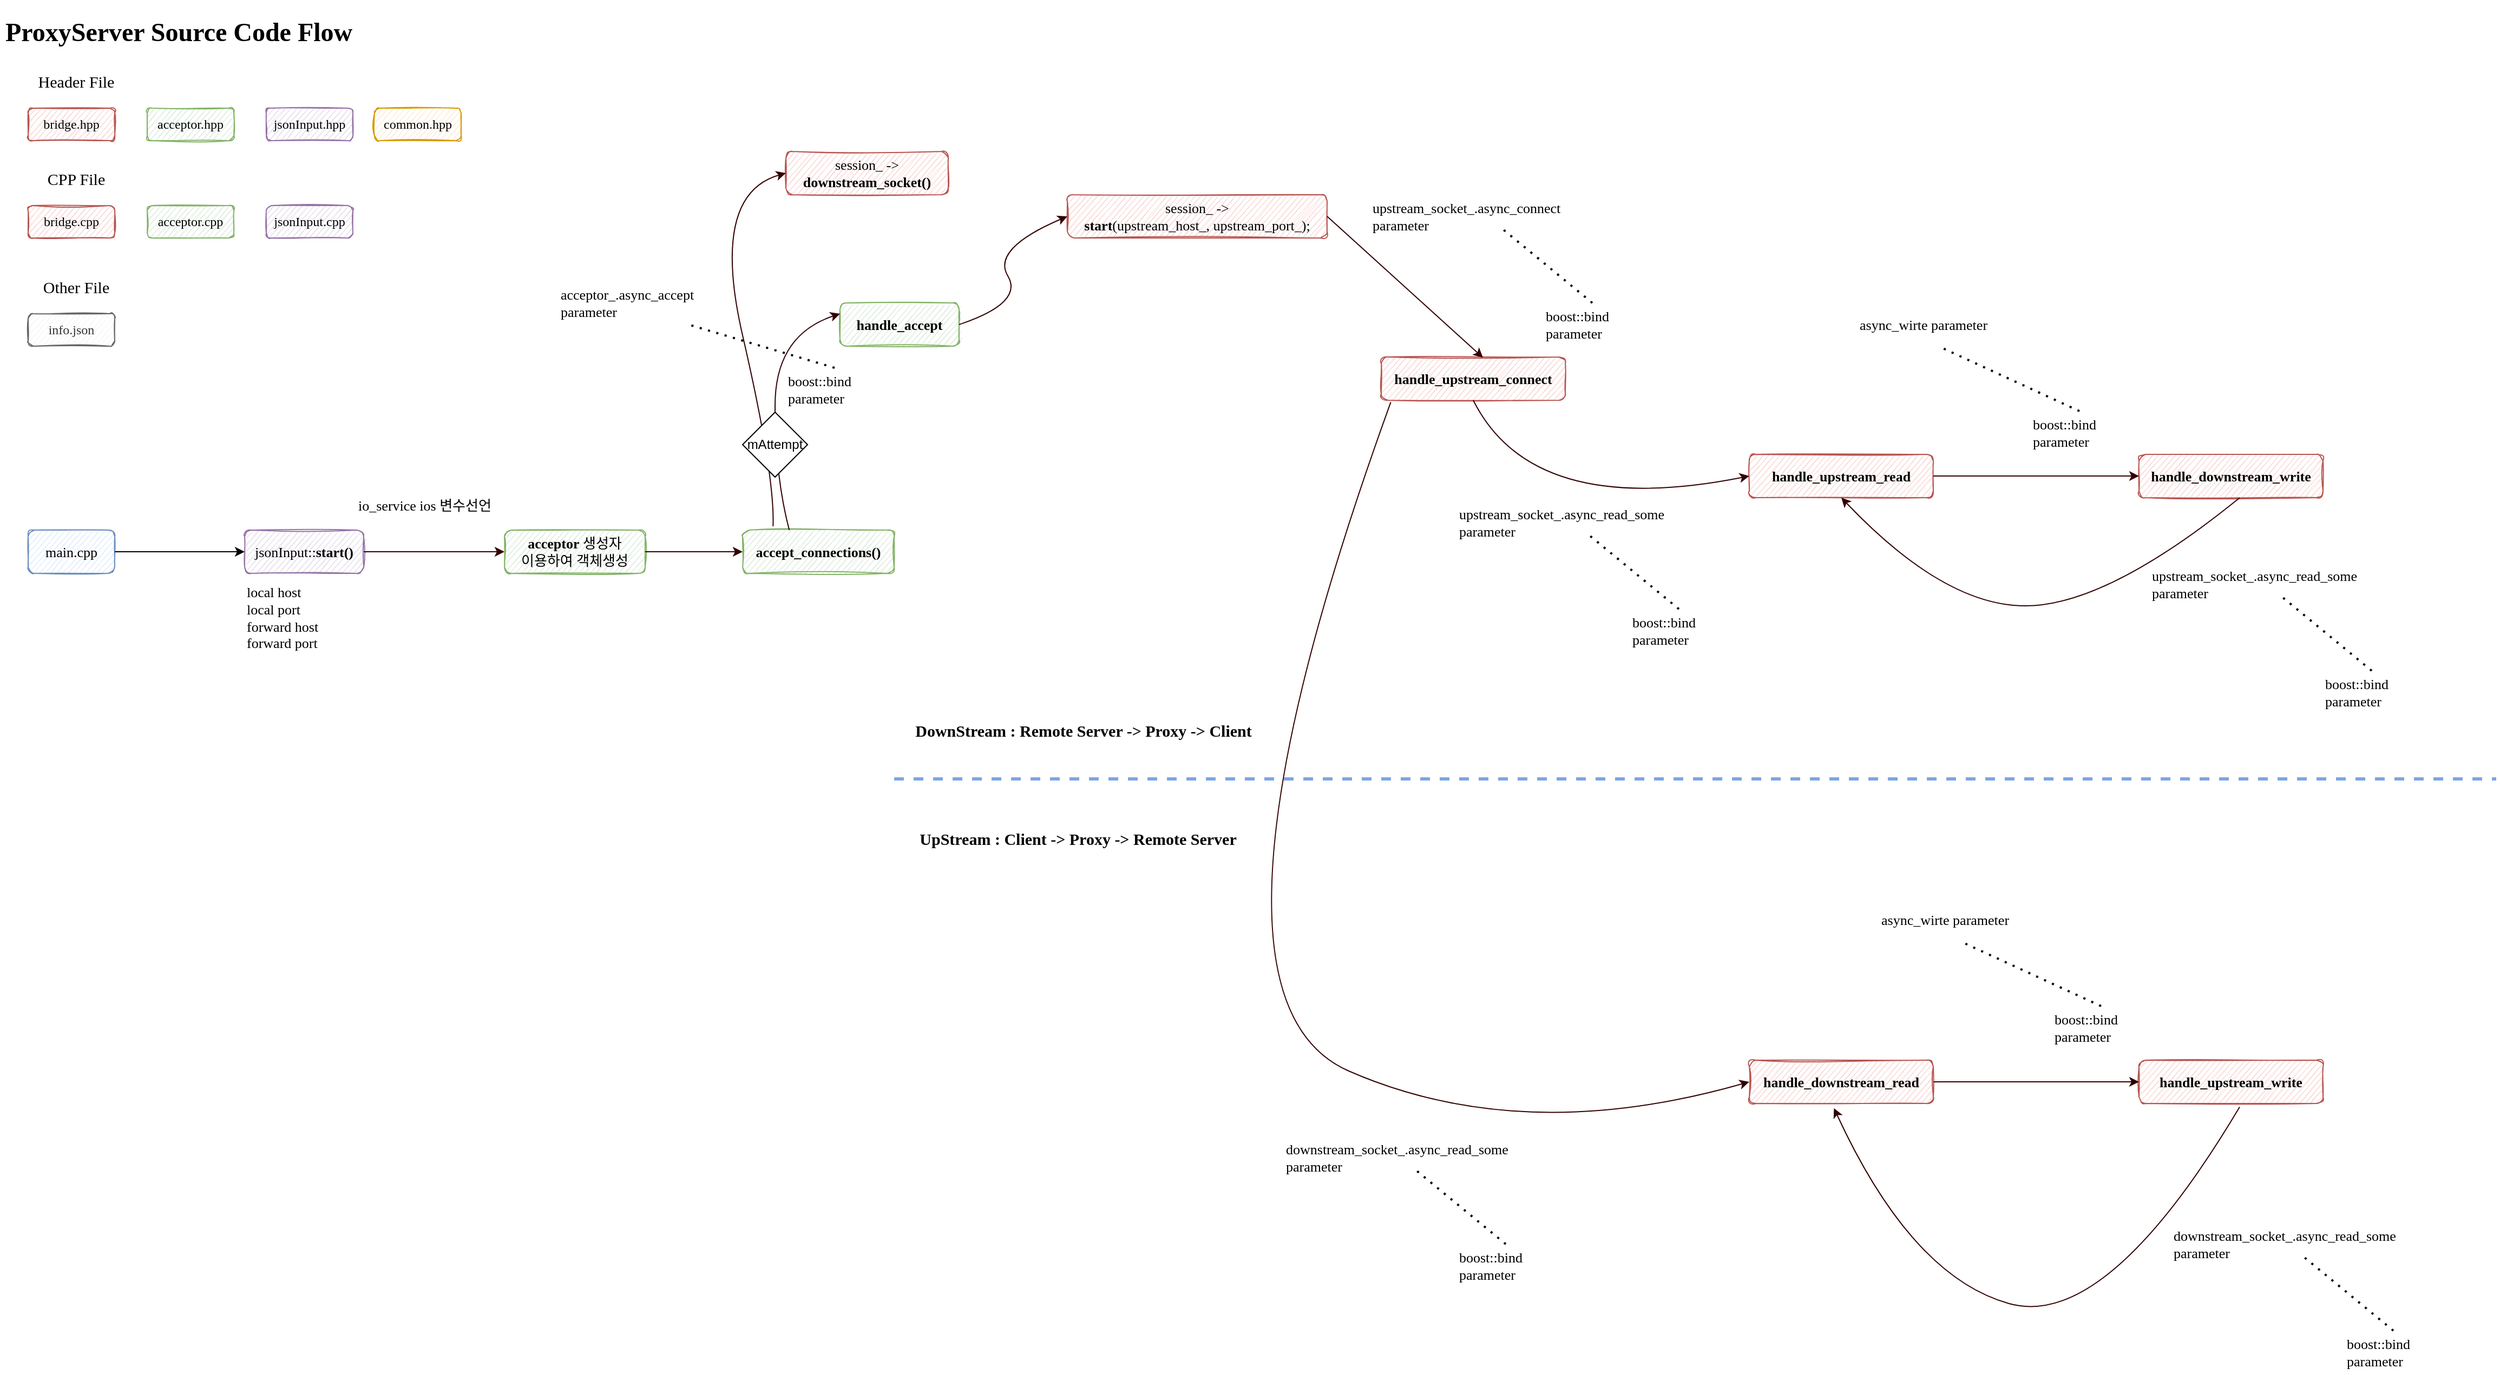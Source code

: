 <mxfile version="15.9.6" type="github">
  <diagram id="whLxphDbOcCeGoWNnIWj" name="페이지-1">
    <mxGraphModel dx="1662" dy="705" grid="1" gridSize="10" guides="1" tooltips="1" connect="1" arrows="1" fold="1" page="1" pageScale="1" pageWidth="2336" pageHeight="1654" math="0" shadow="0">
      <root>
        <mxCell id="0" />
        <mxCell id="1" parent="0" />
        <mxCell id="h061LGX5uVM3FiNdkVwj-1" value="main.cpp" style="rounded=1;whiteSpace=wrap;html=1;sketch=1;fillColor=#dae8fc;strokeColor=#6c8ebf;fontSize=13;fontFamily=Times New Roman;" parent="1" vertex="1">
          <mxGeometry x="40" y="490" width="80" height="40" as="geometry" />
        </mxCell>
        <mxCell id="h061LGX5uVM3FiNdkVwj-3" value="&lt;h1&gt;ProxyServer Source Code Flow&lt;/h1&gt;" style="text;html=1;strokeColor=none;fillColor=none;spacing=5;spacingTop=-20;whiteSpace=wrap;overflow=hidden;rounded=0;sketch=1;fontFamily=Times New Roman;" parent="1" vertex="1">
          <mxGeometry x="14" y="10" width="400" height="40" as="geometry" />
        </mxCell>
        <mxCell id="h061LGX5uVM3FiNdkVwj-4" value="&lt;font style=&quot;font-size: 15px&quot;&gt;Header File&lt;/font&gt;" style="text;html=1;strokeColor=none;fillColor=none;align=center;verticalAlign=middle;whiteSpace=wrap;rounded=0;sketch=1;fontFamily=Times New Roman;" parent="1" vertex="1">
          <mxGeometry x="40" y="60" width="89" height="30" as="geometry" />
        </mxCell>
        <mxCell id="h061LGX5uVM3FiNdkVwj-5" value="bridge.hpp" style="rounded=1;whiteSpace=wrap;html=1;sketch=1;fillColor=#f8cecc;strokeColor=#b85450;fontFamily=Times New Roman;" parent="1" vertex="1">
          <mxGeometry x="40" y="100" width="80" height="30" as="geometry" />
        </mxCell>
        <mxCell id="h061LGX5uVM3FiNdkVwj-8" value="acceptor.hpp" style="rounded=1;whiteSpace=wrap;html=1;sketch=1;fillColor=#d5e8d4;strokeColor=#82b366;fontFamily=Times New Roman;" parent="1" vertex="1">
          <mxGeometry x="150" y="100" width="80" height="30" as="geometry" />
        </mxCell>
        <mxCell id="h061LGX5uVM3FiNdkVwj-9" value="jsonInput.hpp" style="rounded=1;whiteSpace=wrap;html=1;sketch=1;fillColor=#e1d5e7;strokeColor=#9673a6;fontFamily=Times New Roman;" parent="1" vertex="1">
          <mxGeometry x="260" y="100" width="80" height="30" as="geometry" />
        </mxCell>
        <mxCell id="h061LGX5uVM3FiNdkVwj-10" value="common.hpp" style="rounded=1;whiteSpace=wrap;html=1;sketch=1;fillColor=#ffe6cc;strokeColor=#d79b00;fontFamily=Times New Roman;" parent="1" vertex="1">
          <mxGeometry x="360" y="100" width="80" height="30" as="geometry" />
        </mxCell>
        <mxCell id="h061LGX5uVM3FiNdkVwj-11" value="&lt;font style=&quot;font-size: 15px&quot;&gt;CPP File&lt;/font&gt;" style="text;html=1;strokeColor=none;fillColor=none;align=center;verticalAlign=middle;whiteSpace=wrap;rounded=0;sketch=1;fontFamily=Times New Roman;" parent="1" vertex="1">
          <mxGeometry x="40" y="150" width="89" height="30" as="geometry" />
        </mxCell>
        <mxCell id="h061LGX5uVM3FiNdkVwj-12" value="bridge.cpp" style="rounded=1;whiteSpace=wrap;html=1;sketch=1;fillColor=#f8cecc;strokeColor=#b85450;fontFamily=Times New Roman;" parent="1" vertex="1">
          <mxGeometry x="40" y="190" width="80" height="30" as="geometry" />
        </mxCell>
        <mxCell id="h061LGX5uVM3FiNdkVwj-13" value="acceptor.cpp" style="rounded=1;whiteSpace=wrap;html=1;sketch=1;fillColor=#d5e8d4;strokeColor=#82b366;fontFamily=Times New Roman;" parent="1" vertex="1">
          <mxGeometry x="150" y="190" width="80" height="30" as="geometry" />
        </mxCell>
        <mxCell id="h061LGX5uVM3FiNdkVwj-14" value="jsonInput.cpp" style="rounded=1;whiteSpace=wrap;html=1;sketch=1;fillColor=#e1d5e7;strokeColor=#9673a6;fontFamily=Times New Roman;" parent="1" vertex="1">
          <mxGeometry x="260" y="190" width="80" height="30" as="geometry" />
        </mxCell>
        <mxCell id="h061LGX5uVM3FiNdkVwj-17" value="jsonInput::&lt;b&gt;start()&lt;/b&gt;" style="rounded=1;whiteSpace=wrap;html=1;sketch=1;fontSize=13;fillColor=#e1d5e7;strokeColor=#9673a6;fontFamily=Times New Roman;" parent="1" vertex="1">
          <mxGeometry x="240" y="490" width="110" height="40" as="geometry" />
        </mxCell>
        <mxCell id="h061LGX5uVM3FiNdkVwj-20" value="local host&lt;br&gt;local port&lt;br&gt;forward host&lt;br&gt;forward port" style="text;html=1;strokeColor=none;fillColor=none;align=left;verticalAlign=middle;whiteSpace=wrap;rounded=0;sketch=1;fontSize=13;fontFamily=Times New Roman;" parent="1" vertex="1">
          <mxGeometry x="240" y="535" width="120" height="72" as="geometry" />
        </mxCell>
        <mxCell id="h061LGX5uVM3FiNdkVwj-21" value="" style="endArrow=classic;html=1;rounded=0;fontSize=12;entryX=0;entryY=0.5;entryDx=0;entryDy=0;fontFamily=Times New Roman;" parent="1" target="h061LGX5uVM3FiNdkVwj-17" edge="1">
          <mxGeometry width="50" height="50" relative="1" as="geometry">
            <mxPoint x="120" y="510" as="sourcePoint" />
            <mxPoint x="170" y="460" as="targetPoint" />
          </mxGeometry>
        </mxCell>
        <mxCell id="h061LGX5uVM3FiNdkVwj-22" value="&lt;b&gt;acceptor&lt;/b&gt; 생성자&lt;br style=&quot;font-size: 13px&quot;&gt;이용하여 객체생성" style="rounded=1;whiteSpace=wrap;html=1;sketch=1;fontSize=13;fillColor=#d5e8d4;strokeColor=#82b366;fontFamily=Times New Roman;" parent="1" vertex="1">
          <mxGeometry x="480" y="490" width="130" height="40" as="geometry" />
        </mxCell>
        <mxCell id="h061LGX5uVM3FiNdkVwj-27" value="" style="endArrow=classic;html=1;rounded=0;fontSize=13;strokeColor=#330000;exitX=1;exitY=0.5;exitDx=0;exitDy=0;entryX=0;entryY=0.5;entryDx=0;entryDy=0;fontFamily=Times New Roman;" parent="1" source="h061LGX5uVM3FiNdkVwj-17" target="h061LGX5uVM3FiNdkVwj-22" edge="1">
          <mxGeometry width="50" height="50" relative="1" as="geometry">
            <mxPoint x="630" y="530" as="sourcePoint" />
            <mxPoint x="680" y="480" as="targetPoint" />
          </mxGeometry>
        </mxCell>
        <mxCell id="h061LGX5uVM3FiNdkVwj-28" value="io_service ios 변수선언" style="text;html=1;strokeColor=none;fillColor=none;align=left;verticalAlign=middle;whiteSpace=wrap;rounded=0;sketch=1;fontSize=13;fontFamily=Times New Roman;" parent="1" vertex="1">
          <mxGeometry x="343" y="447" width="142" height="40" as="geometry" />
        </mxCell>
        <mxCell id="h061LGX5uVM3FiNdkVwj-29" value="accept_connections()" style="rounded=1;whiteSpace=wrap;html=1;sketch=1;fontSize=13;fillColor=#d5e8d4;strokeColor=#82b366;fontStyle=1;fontFamily=Times New Roman;" parent="1" vertex="1">
          <mxGeometry x="700" y="490" width="140" height="40" as="geometry" />
        </mxCell>
        <mxCell id="h061LGX5uVM3FiNdkVwj-30" value="" style="endArrow=classic;html=1;rounded=0;fontSize=13;strokeColor=#330000;exitX=1;exitY=0.5;exitDx=0;exitDy=0;entryX=0;entryY=0.5;entryDx=0;entryDy=0;fontFamily=Times New Roman;" parent="1" source="h061LGX5uVM3FiNdkVwj-22" target="h061LGX5uVM3FiNdkVwj-29" edge="1">
          <mxGeometry width="50" height="50" relative="1" as="geometry">
            <mxPoint x="680" y="440" as="sourcePoint" />
            <mxPoint x="730" y="390" as="targetPoint" />
          </mxGeometry>
        </mxCell>
        <mxCell id="h061LGX5uVM3FiNdkVwj-32" value="session_ -&amp;gt;&lt;br&gt;&lt;b&gt;downstream_socket()&lt;/b&gt;" style="rounded=1;whiteSpace=wrap;html=1;sketch=1;fontSize=13;fillColor=#f8cecc;strokeColor=#b85450;fontFamily=Times New Roman;" parent="1" vertex="1">
          <mxGeometry x="740" y="140" width="150" height="40" as="geometry" />
        </mxCell>
        <mxCell id="h061LGX5uVM3FiNdkVwj-33" value="" style="curved=1;endArrow=classic;html=1;rounded=0;fontSize=13;strokeColor=#330000;exitX=0.201;exitY=-0.089;exitDx=0;exitDy=0;exitPerimeter=0;entryX=0;entryY=0.5;entryDx=0;entryDy=0;fontFamily=Times New Roman;" parent="1" source="h061LGX5uVM3FiNdkVwj-29" target="h061LGX5uVM3FiNdkVwj-32" edge="1">
          <mxGeometry width="50" height="50" relative="1" as="geometry">
            <mxPoint x="680" y="440" as="sourcePoint" />
            <mxPoint x="730" y="390" as="targetPoint" />
            <Array as="points">
              <mxPoint x="730" y="440" />
              <mxPoint x="670" y="180" />
            </Array>
          </mxGeometry>
        </mxCell>
        <mxCell id="h061LGX5uVM3FiNdkVwj-34" value="acceptor_.async_accept&lt;br&gt;parameter" style="text;html=1;strokeColor=none;fillColor=none;align=left;verticalAlign=middle;whiteSpace=wrap;rounded=0;sketch=1;fontSize=13;fontFamily=Times New Roman;" parent="1" vertex="1">
          <mxGeometry x="530" y="260" width="160" height="40" as="geometry" />
        </mxCell>
        <mxCell id="h061LGX5uVM3FiNdkVwj-35" value="handle_accept" style="rounded=1;whiteSpace=wrap;html=1;sketch=1;fontSize=13;fillColor=#d5e8d4;strokeColor=#82b366;fontStyle=1;fontFamily=Times New Roman;" parent="1" vertex="1">
          <mxGeometry x="790" y="280" width="110" height="40" as="geometry" />
        </mxCell>
        <mxCell id="h061LGX5uVM3FiNdkVwj-36" value="" style="curved=1;endArrow=classic;html=1;rounded=0;fontSize=13;strokeColor=#330000;entryX=0;entryY=0.25;entryDx=0;entryDy=0;exitX=0.308;exitY=0;exitDx=0;exitDy=0;exitPerimeter=0;fontFamily=Times New Roman;" parent="1" source="h061LGX5uVM3FiNdkVwj-29" target="h061LGX5uVM3FiNdkVwj-35" edge="1">
          <mxGeometry width="50" height="50" relative="1" as="geometry">
            <mxPoint x="730" y="480" as="sourcePoint" />
            <mxPoint x="730" y="390" as="targetPoint" />
            <Array as="points">
              <mxPoint x="730" y="440" />
              <mxPoint x="730" y="310" />
            </Array>
          </mxGeometry>
        </mxCell>
        <mxCell id="h061LGX5uVM3FiNdkVwj-37" value="boost::bind&lt;br&gt;parameter" style="text;html=1;strokeColor=none;fillColor=none;align=left;verticalAlign=middle;whiteSpace=wrap;rounded=0;sketch=1;fontSize=13;fontFamily=Times New Roman;" parent="1" vertex="1">
          <mxGeometry x="740" y="340" width="90" height="40" as="geometry" />
        </mxCell>
        <mxCell id="h061LGX5uVM3FiNdkVwj-39" value="session_ -&amp;gt;&lt;br&gt;&lt;b&gt;start&lt;/b&gt;(upstream_host_, upstream_port_);" style="rounded=1;whiteSpace=wrap;html=1;sketch=1;fontSize=13;fillColor=#f8cecc;strokeColor=#b85450;fontFamily=Times New Roman;" parent="1" vertex="1">
          <mxGeometry x="1000" y="180" width="240" height="40" as="geometry" />
        </mxCell>
        <mxCell id="h061LGX5uVM3FiNdkVwj-40" value="" style="curved=1;endArrow=classic;html=1;rounded=0;fontSize=13;strokeColor=#330000;exitX=1;exitY=0.5;exitDx=0;exitDy=0;entryX=0;entryY=0.5;entryDx=0;entryDy=0;fontFamily=Times New Roman;" parent="1" source="h061LGX5uVM3FiNdkVwj-35" target="h061LGX5uVM3FiNdkVwj-39" edge="1">
          <mxGeometry width="50" height="50" relative="1" as="geometry">
            <mxPoint x="1050" y="530" as="sourcePoint" />
            <mxPoint x="1100" y="480" as="targetPoint" />
            <Array as="points">
              <mxPoint x="960" y="280" />
              <mxPoint x="930" y="230" />
            </Array>
          </mxGeometry>
        </mxCell>
        <mxCell id="h061LGX5uVM3FiNdkVwj-41" value="handle_upstream_connect" style="rounded=1;whiteSpace=wrap;html=1;sketch=1;fontSize=13;fillColor=#f8cecc;strokeColor=#b85450;fontStyle=1;fontFamily=Times New Roman;" parent="1" vertex="1">
          <mxGeometry x="1290" y="330" width="170" height="40" as="geometry" />
        </mxCell>
        <mxCell id="h061LGX5uVM3FiNdkVwj-45" value="" style="endArrow=classic;html=1;rounded=0;fontSize=13;strokeColor=#330000;exitX=1;exitY=0.5;exitDx=0;exitDy=0;entryX=0.553;entryY=0.016;entryDx=0;entryDy=0;entryPerimeter=0;fontFamily=Times New Roman;" parent="1" source="h061LGX5uVM3FiNdkVwj-39" target="h061LGX5uVM3FiNdkVwj-41" edge="1">
          <mxGeometry width="50" height="50" relative="1" as="geometry">
            <mxPoint x="1270" y="500" as="sourcePoint" />
            <mxPoint x="1320" y="450" as="targetPoint" />
          </mxGeometry>
        </mxCell>
        <mxCell id="h061LGX5uVM3FiNdkVwj-46" value="upstream_socket_.async_connect&lt;br&gt;parameter" style="text;html=1;strokeColor=none;fillColor=none;align=left;verticalAlign=middle;whiteSpace=wrap;rounded=0;sketch=1;fontSize=13;fontFamily=Times New Roman;" parent="1" vertex="1">
          <mxGeometry x="1280" y="180" width="210" height="40" as="geometry" />
        </mxCell>
        <mxCell id="h061LGX5uVM3FiNdkVwj-47" value="" style="endArrow=none;dashed=1;html=1;dashPattern=1 3;strokeWidth=2;rounded=0;fontSize=13;entryX=0.75;entryY=1;entryDx=0;entryDy=0;exitX=0.5;exitY=0;exitDx=0;exitDy=0;fontFamily=Times New Roman;" parent="1" source="h061LGX5uVM3FiNdkVwj-37" target="h061LGX5uVM3FiNdkVwj-34" edge="1">
          <mxGeometry width="50" height="50" relative="1" as="geometry">
            <mxPoint x="1270" y="500" as="sourcePoint" />
            <mxPoint x="1320" y="450" as="targetPoint" />
          </mxGeometry>
        </mxCell>
        <mxCell id="h061LGX5uVM3FiNdkVwj-48" value="boost::bind&lt;br&gt;parameter" style="text;html=1;strokeColor=none;fillColor=none;align=left;verticalAlign=middle;whiteSpace=wrap;rounded=0;sketch=1;fontSize=13;fontFamily=Times New Roman;" parent="1" vertex="1">
          <mxGeometry x="1440" y="280" width="90" height="40" as="geometry" />
        </mxCell>
        <mxCell id="h061LGX5uVM3FiNdkVwj-49" value="" style="endArrow=none;dashed=1;html=1;dashPattern=1 3;strokeWidth=2;rounded=0;fontSize=13;exitX=0.5;exitY=0;exitDx=0;exitDy=0;fontFamily=Times New Roman;" parent="1" source="h061LGX5uVM3FiNdkVwj-48" edge="1">
          <mxGeometry width="50" height="50" relative="1" as="geometry">
            <mxPoint x="1270" y="500" as="sourcePoint" />
            <mxPoint x="1400" y="210" as="targetPoint" />
          </mxGeometry>
        </mxCell>
        <mxCell id="h061LGX5uVM3FiNdkVwj-50" value="handle_upstream_read" style="rounded=1;whiteSpace=wrap;html=1;sketch=1;fontSize=13;fillColor=#f8cecc;strokeColor=#b85450;fontStyle=1;fontFamily=Times New Roman;" parent="1" vertex="1">
          <mxGeometry x="1630" y="420" width="170" height="40" as="geometry" />
        </mxCell>
        <mxCell id="h061LGX5uVM3FiNdkVwj-51" value="handle_downstream_read" style="rounded=1;whiteSpace=wrap;html=1;sketch=1;fontSize=13;fillColor=#f8cecc;strokeColor=#b85450;fontStyle=1;fontFamily=Times New Roman;" parent="1" vertex="1">
          <mxGeometry x="1630" y="980" width="170" height="40" as="geometry" />
        </mxCell>
        <mxCell id="h061LGX5uVM3FiNdkVwj-57" value="" style="curved=1;endArrow=classic;html=1;rounded=0;fontSize=13;strokeColor=#330000;exitX=0.5;exitY=1;exitDx=0;exitDy=0;entryX=0;entryY=0.5;entryDx=0;entryDy=0;fontFamily=Times New Roman;" parent="1" source="h061LGX5uVM3FiNdkVwj-41" target="h061LGX5uVM3FiNdkVwj-50" edge="1">
          <mxGeometry width="50" height="50" relative="1" as="geometry">
            <mxPoint x="1640" y="620" as="sourcePoint" />
            <mxPoint x="1690" y="570" as="targetPoint" />
            <Array as="points">
              <mxPoint x="1430" y="480" />
            </Array>
          </mxGeometry>
        </mxCell>
        <mxCell id="h061LGX5uVM3FiNdkVwj-59" value="upstream_socket_.async_read_some&lt;br&gt;parameter" style="text;html=1;strokeColor=none;fillColor=none;align=left;verticalAlign=middle;whiteSpace=wrap;rounded=0;sketch=1;fontSize=13;fontFamily=Times New Roman;" parent="1" vertex="1">
          <mxGeometry x="1360" y="463" width="260" height="40" as="geometry" />
        </mxCell>
        <mxCell id="h061LGX5uVM3FiNdkVwj-60" value="boost::bind&lt;br&gt;parameter" style="text;html=1;strokeColor=none;fillColor=none;align=left;verticalAlign=middle;whiteSpace=wrap;rounded=0;sketch=1;fontSize=13;fontFamily=Times New Roman;" parent="1" vertex="1">
          <mxGeometry x="1520" y="563" width="90" height="40" as="geometry" />
        </mxCell>
        <mxCell id="h061LGX5uVM3FiNdkVwj-61" value="" style="endArrow=none;dashed=1;html=1;dashPattern=1 3;strokeWidth=2;rounded=0;fontSize=13;exitX=0.5;exitY=0;exitDx=0;exitDy=0;fontFamily=Times New Roman;" parent="1" source="h061LGX5uVM3FiNdkVwj-60" edge="1">
          <mxGeometry width="50" height="50" relative="1" as="geometry">
            <mxPoint x="1350" y="783" as="sourcePoint" />
            <mxPoint x="1480.0" y="493" as="targetPoint" />
          </mxGeometry>
        </mxCell>
        <mxCell id="h061LGX5uVM3FiNdkVwj-62" value="" style="curved=1;endArrow=classic;html=1;rounded=0;fontSize=13;strokeColor=#330000;exitX=0.052;exitY=1.042;exitDx=0;exitDy=0;exitPerimeter=0;entryX=0;entryY=0.5;entryDx=0;entryDy=0;fontFamily=Times New Roman;" parent="1" source="h061LGX5uVM3FiNdkVwj-41" target="h061LGX5uVM3FiNdkVwj-51" edge="1">
          <mxGeometry width="50" height="50" relative="1" as="geometry">
            <mxPoint x="1630" y="720" as="sourcePoint" />
            <mxPoint x="1680" y="670" as="targetPoint" />
            <Array as="points">
              <mxPoint x="1100" y="920" />
              <mxPoint x="1420" y="1060" />
            </Array>
          </mxGeometry>
        </mxCell>
        <mxCell id="h061LGX5uVM3FiNdkVwj-63" value="downstream_socket_.async_read_some&lt;br&gt;parameter" style="text;html=1;strokeColor=none;fillColor=none;align=left;verticalAlign=middle;whiteSpace=wrap;rounded=0;sketch=1;fontSize=13;fontFamily=Times New Roman;" parent="1" vertex="1">
          <mxGeometry x="1200" y="1050" width="260" height="40" as="geometry" />
        </mxCell>
        <mxCell id="h061LGX5uVM3FiNdkVwj-64" value="boost::bind&lt;br&gt;parameter" style="text;html=1;strokeColor=none;fillColor=none;align=left;verticalAlign=middle;whiteSpace=wrap;rounded=0;sketch=1;fontSize=13;fontFamily=Times New Roman;" parent="1" vertex="1">
          <mxGeometry x="1360" y="1150" width="90" height="40" as="geometry" />
        </mxCell>
        <mxCell id="h061LGX5uVM3FiNdkVwj-65" value="" style="endArrow=none;dashed=1;html=1;dashPattern=1 3;strokeWidth=2;rounded=0;fontSize=13;exitX=0.5;exitY=0;exitDx=0;exitDy=0;fontFamily=Times New Roman;" parent="1" source="h061LGX5uVM3FiNdkVwj-64" edge="1">
          <mxGeometry width="50" height="50" relative="1" as="geometry">
            <mxPoint x="1190" y="1370" as="sourcePoint" />
            <mxPoint x="1320.0" y="1080" as="targetPoint" />
          </mxGeometry>
        </mxCell>
        <mxCell id="h061LGX5uVM3FiNdkVwj-66" value="handle_downstream_write" style="rounded=1;whiteSpace=wrap;html=1;sketch=1;fontSize=13;fillColor=#f8cecc;strokeColor=#b85450;fontStyle=1;fontFamily=Times New Roman;" parent="1" vertex="1">
          <mxGeometry x="1990" y="420" width="170" height="40" as="geometry" />
        </mxCell>
        <mxCell id="h061LGX5uVM3FiNdkVwj-67" value="" style="endArrow=classic;html=1;rounded=0;fontSize=13;strokeColor=#330000;exitX=1;exitY=0.5;exitDx=0;exitDy=0;entryX=0;entryY=0.5;entryDx=0;entryDy=0;fontFamily=Times New Roman;" parent="1" source="h061LGX5uVM3FiNdkVwj-50" target="h061LGX5uVM3FiNdkVwj-66" edge="1">
          <mxGeometry width="50" height="50" relative="1" as="geometry">
            <mxPoint x="1880" y="510" as="sourcePoint" />
            <mxPoint x="1930" y="460" as="targetPoint" />
          </mxGeometry>
        </mxCell>
        <mxCell id="h061LGX5uVM3FiNdkVwj-71" value="async_wirte parameter" style="text;html=1;strokeColor=none;fillColor=none;align=left;verticalAlign=middle;whiteSpace=wrap;rounded=0;sketch=1;fontSize=13;fontFamily=Times New Roman;" parent="1" vertex="1">
          <mxGeometry x="1730" y="280" width="140" height="40" as="geometry" />
        </mxCell>
        <mxCell id="h061LGX5uVM3FiNdkVwj-72" value="boost::bind&lt;br&gt;parameter" style="text;html=1;strokeColor=none;fillColor=none;align=left;verticalAlign=middle;whiteSpace=wrap;rounded=0;sketch=1;fontSize=13;fontFamily=Times New Roman;" parent="1" vertex="1">
          <mxGeometry x="1890" y="380" width="90" height="40" as="geometry" />
        </mxCell>
        <mxCell id="h061LGX5uVM3FiNdkVwj-73" value="" style="endArrow=none;dashed=1;html=1;dashPattern=1 3;strokeWidth=2;rounded=0;fontSize=13;exitX=0.5;exitY=0;exitDx=0;exitDy=0;entryX=0.567;entryY=1.055;entryDx=0;entryDy=0;entryPerimeter=0;fontFamily=Times New Roman;" parent="1" source="h061LGX5uVM3FiNdkVwj-72" target="h061LGX5uVM3FiNdkVwj-71" edge="1">
          <mxGeometry width="50" height="50" relative="1" as="geometry">
            <mxPoint x="1720" y="600" as="sourcePoint" />
            <mxPoint x="1850.0" y="310" as="targetPoint" />
          </mxGeometry>
        </mxCell>
        <mxCell id="h061LGX5uVM3FiNdkVwj-74" value="" style="curved=1;endArrow=classic;html=1;rounded=0;fontSize=13;strokeColor=#330000;exitX=0.547;exitY=1.003;exitDx=0;exitDy=0;exitPerimeter=0;entryX=0.5;entryY=1;entryDx=0;entryDy=0;fontFamily=Times New Roman;" parent="1" source="h061LGX5uVM3FiNdkVwj-66" target="h061LGX5uVM3FiNdkVwj-50" edge="1">
          <mxGeometry width="50" height="50" relative="1" as="geometry">
            <mxPoint x="1880" y="520" as="sourcePoint" />
            <mxPoint x="1930" y="470" as="targetPoint" />
            <Array as="points">
              <mxPoint x="1960" y="560" />
              <mxPoint x="1810" y="560" />
            </Array>
          </mxGeometry>
        </mxCell>
        <mxCell id="h061LGX5uVM3FiNdkVwj-75" value="upstream_socket_.async_read_some&lt;br&gt;parameter" style="text;html=1;strokeColor=none;fillColor=none;align=left;verticalAlign=middle;whiteSpace=wrap;rounded=0;sketch=1;fontSize=13;fontFamily=Times New Roman;" parent="1" vertex="1">
          <mxGeometry x="2000" y="520" width="260" height="40" as="geometry" />
        </mxCell>
        <mxCell id="h061LGX5uVM3FiNdkVwj-76" value="boost::bind&lt;br&gt;parameter" style="text;html=1;strokeColor=none;fillColor=none;align=left;verticalAlign=middle;whiteSpace=wrap;rounded=0;sketch=1;fontSize=13;fontFamily=Times New Roman;" parent="1" vertex="1">
          <mxGeometry x="2160" y="620" width="90" height="40" as="geometry" />
        </mxCell>
        <mxCell id="h061LGX5uVM3FiNdkVwj-77" value="" style="endArrow=none;dashed=1;html=1;dashPattern=1 3;strokeWidth=2;rounded=0;fontSize=13;exitX=0.5;exitY=0;exitDx=0;exitDy=0;fontFamily=Times New Roman;" parent="1" source="h061LGX5uVM3FiNdkVwj-76" edge="1">
          <mxGeometry width="50" height="50" relative="1" as="geometry">
            <mxPoint x="1990" y="840" as="sourcePoint" />
            <mxPoint x="2120.0" y="550" as="targetPoint" />
          </mxGeometry>
        </mxCell>
        <mxCell id="h061LGX5uVM3FiNdkVwj-78" value="handle_upstream_write" style="rounded=1;whiteSpace=wrap;html=1;sketch=1;fontSize=13;fillColor=#f8cecc;strokeColor=#b85450;fontStyle=1;fontFamily=Times New Roman;" parent="1" vertex="1">
          <mxGeometry x="1990" y="980" width="170" height="40" as="geometry" />
        </mxCell>
        <mxCell id="h061LGX5uVM3FiNdkVwj-79" value="async_wirte parameter" style="text;html=1;strokeColor=none;fillColor=none;align=left;verticalAlign=middle;whiteSpace=wrap;rounded=0;sketch=1;fontSize=13;fontFamily=Times New Roman;" parent="1" vertex="1">
          <mxGeometry x="1750" y="830" width="140" height="40" as="geometry" />
        </mxCell>
        <mxCell id="h061LGX5uVM3FiNdkVwj-80" value="boost::bind&lt;br&gt;parameter" style="text;html=1;strokeColor=none;fillColor=none;align=left;verticalAlign=middle;whiteSpace=wrap;rounded=0;sketch=1;fontSize=13;fontFamily=Times New Roman;" parent="1" vertex="1">
          <mxGeometry x="1910" y="930" width="90" height="40" as="geometry" />
        </mxCell>
        <mxCell id="h061LGX5uVM3FiNdkVwj-81" value="" style="endArrow=none;dashed=1;html=1;dashPattern=1 3;strokeWidth=2;rounded=0;fontSize=13;exitX=0.5;exitY=0;exitDx=0;exitDy=0;entryX=0.567;entryY=1.055;entryDx=0;entryDy=0;entryPerimeter=0;fontFamily=Times New Roman;" parent="1" source="h061LGX5uVM3FiNdkVwj-80" target="h061LGX5uVM3FiNdkVwj-79" edge="1">
          <mxGeometry width="50" height="50" relative="1" as="geometry">
            <mxPoint x="1740" y="1150" as="sourcePoint" />
            <mxPoint x="1870.0" y="860" as="targetPoint" />
          </mxGeometry>
        </mxCell>
        <mxCell id="h061LGX5uVM3FiNdkVwj-84" value="" style="curved=1;endArrow=classic;html=1;rounded=0;fontSize=13;strokeColor=#330000;exitX=0.547;exitY=1.082;exitDx=0;exitDy=0;exitPerimeter=0;entryX=0.46;entryY=1.108;entryDx=0;entryDy=0;entryPerimeter=0;fontFamily=Times New Roman;" parent="1" source="h061LGX5uVM3FiNdkVwj-78" target="h061LGX5uVM3FiNdkVwj-51" edge="1">
          <mxGeometry width="50" height="50" relative="1" as="geometry">
            <mxPoint x="1880" y="830" as="sourcePoint" />
            <mxPoint x="1930" y="780" as="targetPoint" />
            <Array as="points">
              <mxPoint x="1960" y="1230" />
              <mxPoint x="1780" y="1180" />
            </Array>
          </mxGeometry>
        </mxCell>
        <mxCell id="h061LGX5uVM3FiNdkVwj-85" value="downstream_socket_.async_read_some&lt;br&gt;parameter" style="text;html=1;strokeColor=none;fillColor=none;align=left;verticalAlign=middle;whiteSpace=wrap;rounded=0;sketch=1;fontSize=13;fontFamily=Times New Roman;" parent="1" vertex="1">
          <mxGeometry x="2020" y="1130" width="260" height="40" as="geometry" />
        </mxCell>
        <mxCell id="h061LGX5uVM3FiNdkVwj-86" value="boost::bind&lt;br&gt;parameter" style="text;html=1;strokeColor=none;fillColor=none;align=left;verticalAlign=middle;whiteSpace=wrap;rounded=0;sketch=1;fontSize=13;fontFamily=Times New Roman;" parent="1" vertex="1">
          <mxGeometry x="2180" y="1230" width="90" height="40" as="geometry" />
        </mxCell>
        <mxCell id="h061LGX5uVM3FiNdkVwj-87" value="" style="endArrow=none;dashed=1;html=1;dashPattern=1 3;strokeWidth=2;rounded=0;fontSize=13;exitX=0.5;exitY=0;exitDx=0;exitDy=0;fontFamily=Times New Roman;" parent="1" source="h061LGX5uVM3FiNdkVwj-86" edge="1">
          <mxGeometry width="50" height="50" relative="1" as="geometry">
            <mxPoint x="2010" y="1450" as="sourcePoint" />
            <mxPoint x="2140.0" y="1160" as="targetPoint" />
          </mxGeometry>
        </mxCell>
        <mxCell id="h061LGX5uVM3FiNdkVwj-88" value="&lt;font style=&quot;font-size: 15px&quot;&gt;Other File&lt;/font&gt;" style="text;html=1;strokeColor=none;fillColor=none;align=center;verticalAlign=middle;whiteSpace=wrap;rounded=0;sketch=1;fontFamily=Times New Roman;" parent="1" vertex="1">
          <mxGeometry x="40" y="250" width="89" height="30" as="geometry" />
        </mxCell>
        <mxCell id="h061LGX5uVM3FiNdkVwj-89" value="info.json" style="rounded=1;whiteSpace=wrap;html=1;sketch=1;fillColor=#f5f5f5;strokeColor=#666666;fontColor=#333333;fontFamily=Times New Roman;" parent="1" vertex="1">
          <mxGeometry x="40" y="290" width="80" height="30" as="geometry" />
        </mxCell>
        <mxCell id="h061LGX5uVM3FiNdkVwj-91" value="" style="endArrow=classic;html=1;rounded=0;fontSize=13;strokeColor=#330000;exitX=1;exitY=0.5;exitDx=0;exitDy=0;entryX=0;entryY=0.5;entryDx=0;entryDy=0;fontFamily=Times New Roman;" parent="1" source="h061LGX5uVM3FiNdkVwj-51" target="h061LGX5uVM3FiNdkVwj-78" edge="1">
          <mxGeometry width="50" height="50" relative="1" as="geometry">
            <mxPoint x="1340" y="790" as="sourcePoint" />
            <mxPoint x="1390" y="740" as="targetPoint" />
          </mxGeometry>
        </mxCell>
        <mxCell id="h061LGX5uVM3FiNdkVwj-92" value="" style="endArrow=none;dashed=1;html=1;rounded=0;fontSize=13;strokeColor=#7EA6E0;strokeWidth=3;fontFamily=Times New Roman;" parent="1" edge="1">
          <mxGeometry width="50" height="50" relative="1" as="geometry">
            <mxPoint x="840" y="720" as="sourcePoint" />
            <mxPoint x="2320" y="720" as="targetPoint" />
          </mxGeometry>
        </mxCell>
        <mxCell id="h061LGX5uVM3FiNdkVwj-93" value="DownStream : Remote Server -&amp;gt; Proxy -&amp;gt; Client" style="text;html=1;strokeColor=none;fillColor=none;align=center;verticalAlign=middle;whiteSpace=wrap;rounded=0;sketch=1;fontSize=15;fontStyle=1;fontFamily=Times New Roman;" parent="1" vertex="1">
          <mxGeometry x="840" y="660" width="350" height="30" as="geometry" />
        </mxCell>
        <mxCell id="h061LGX5uVM3FiNdkVwj-94" value="UpStream : Client -&amp;gt; Proxy -&amp;gt; Remote Server" style="text;html=1;strokeColor=none;fillColor=none;align=center;verticalAlign=middle;whiteSpace=wrap;rounded=0;sketch=1;fontSize=15;fontStyle=1;fontFamily=Times New Roman;" parent="1" vertex="1">
          <mxGeometry x="840" y="760" width="340" height="30" as="geometry" />
        </mxCell>
        <mxCell id="6vEWO9o-Fa4ZRpAQN4_v-1" value="mAttempt" style="rhombus;whiteSpace=wrap;html=1;" parent="1" vertex="1">
          <mxGeometry x="700" y="381" width="60" height="60" as="geometry" />
        </mxCell>
      </root>
    </mxGraphModel>
  </diagram>
</mxfile>
